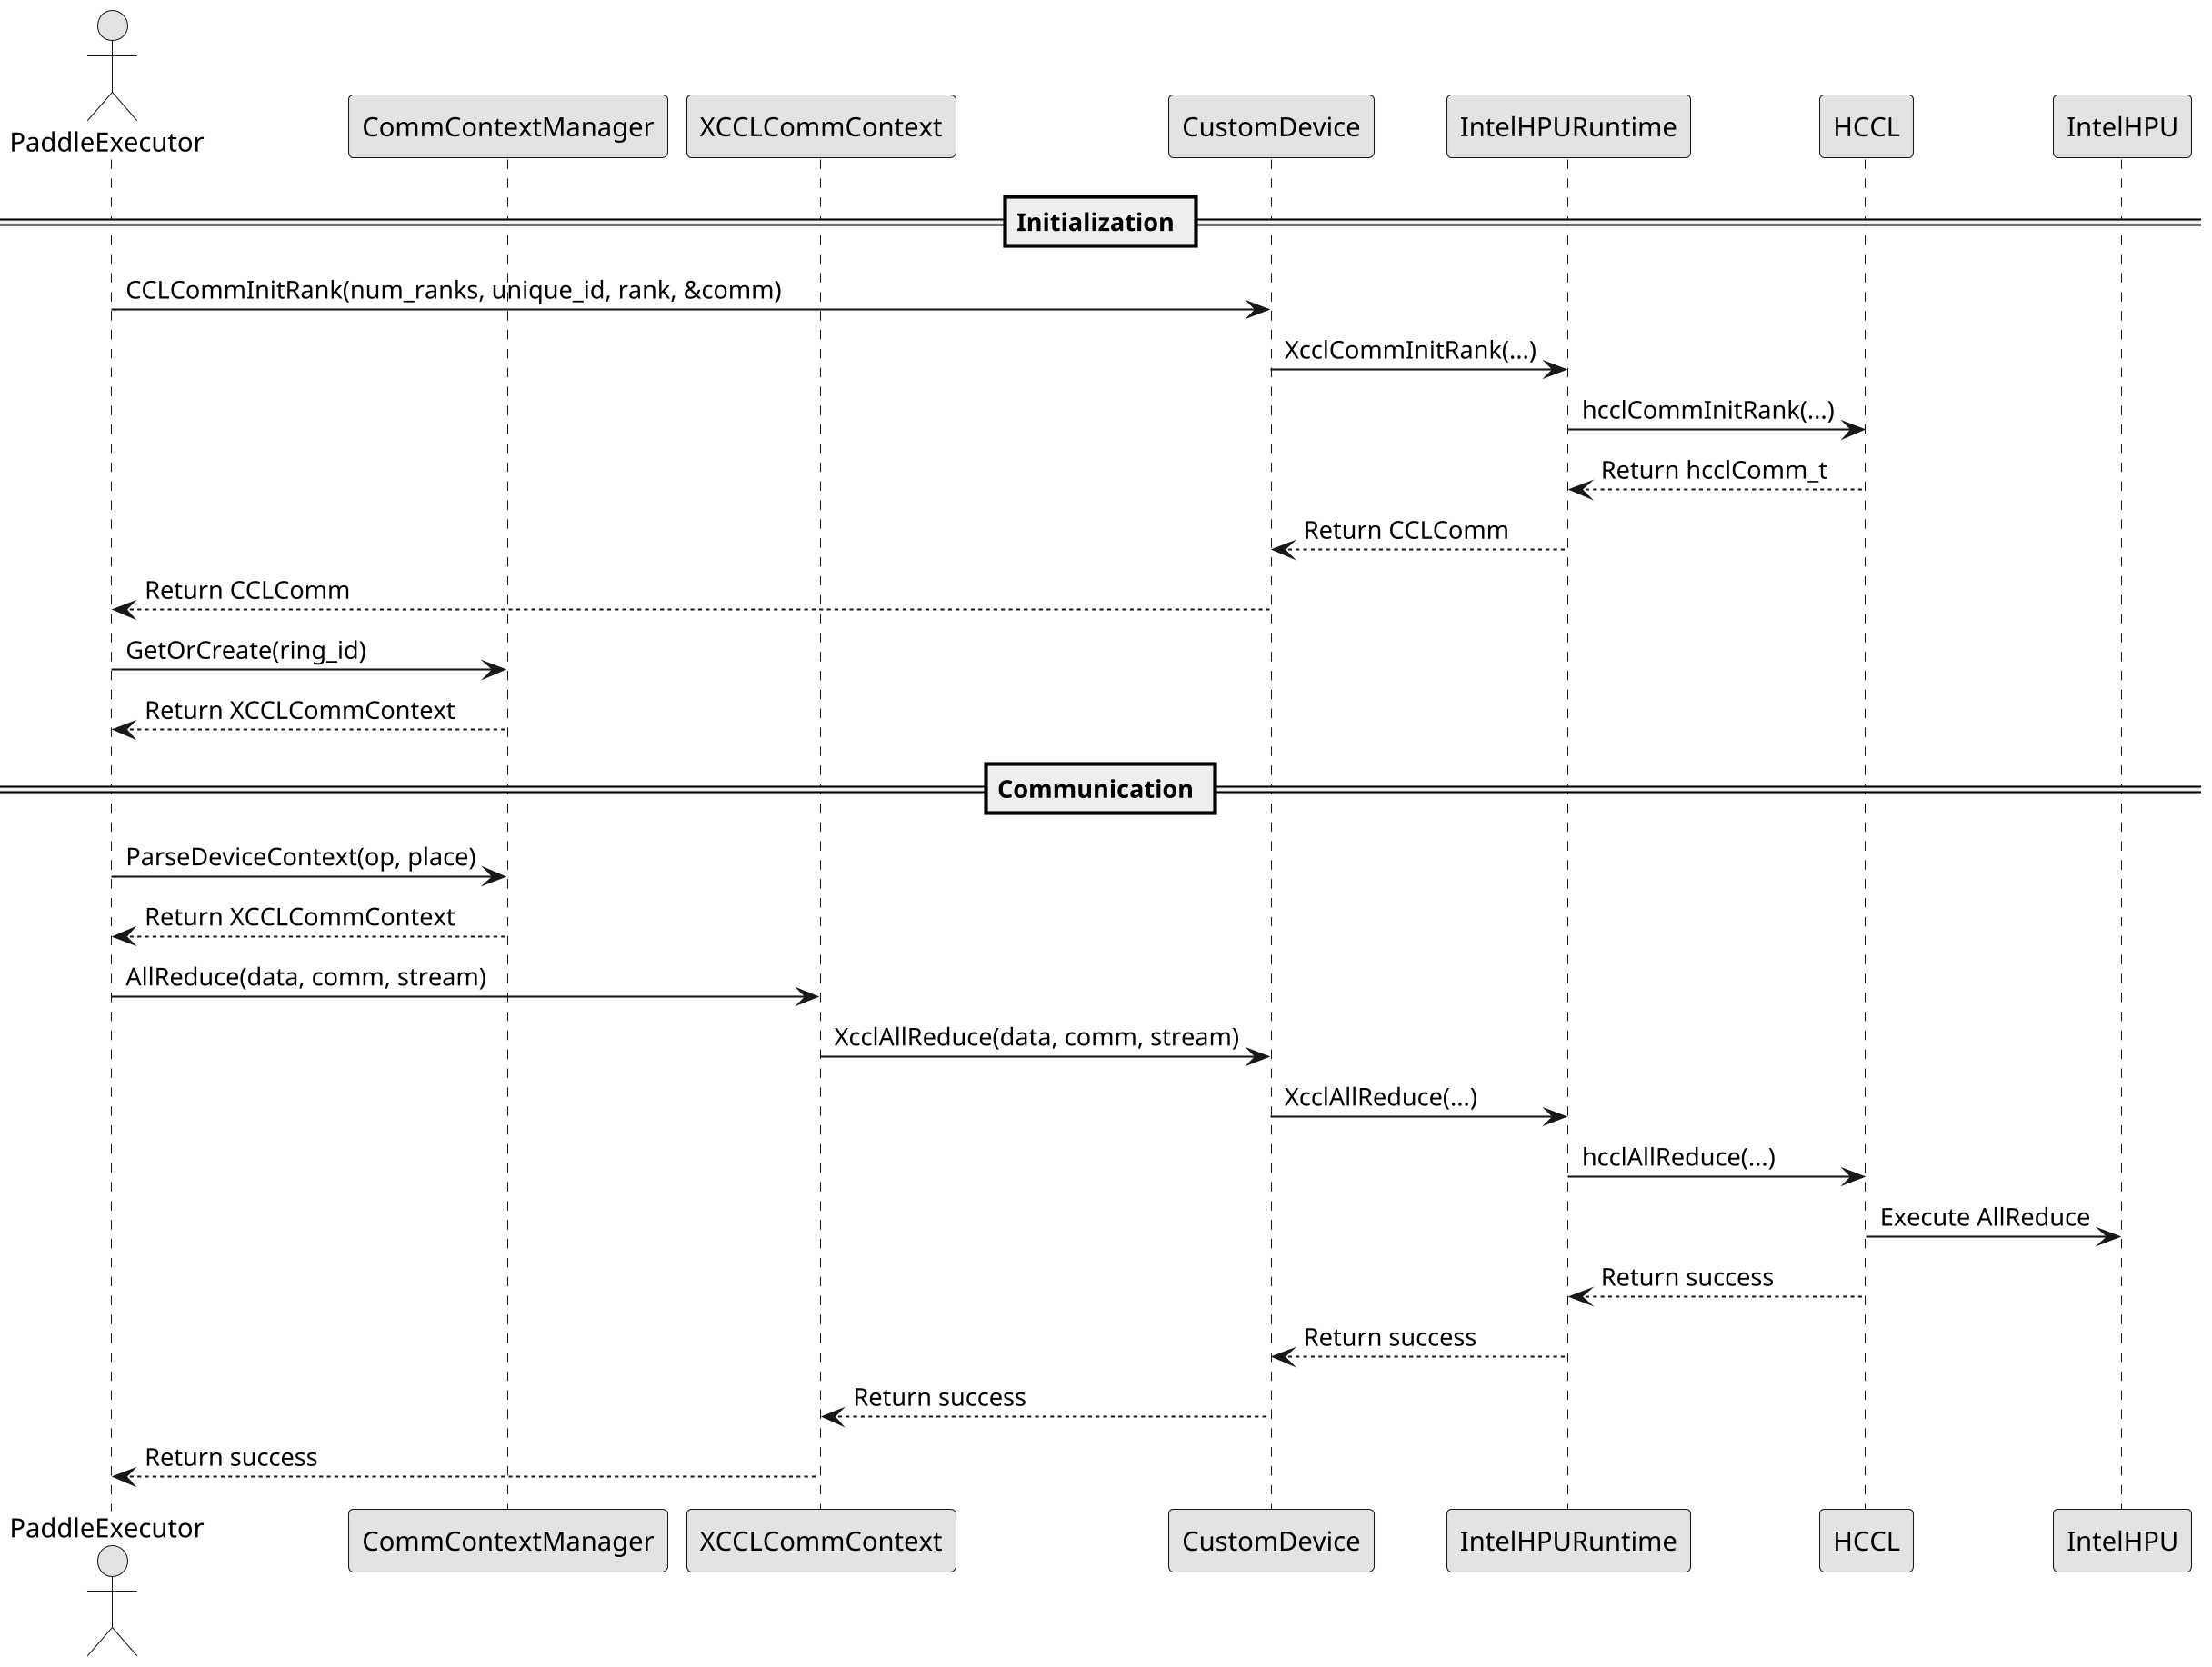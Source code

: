 @startuml
skinparam dpi 200
skinparam monochrome true
skinparam shadowing false

actor PaddleExecutor
participant "CommContextManager" as CCM
participant "XCCLCommContext" as XCCL
participant "CustomDevice" as Device
participant "IntelHPURuntime" as Runtime
participant "HCCL" as HCCL
participant "IntelHPU" as HPU

== Initialization ==
PaddleExecutor -> Device: CCLCommInitRank(num_ranks, unique_id, rank, &comm)
Device -> Runtime: XcclCommInitRank(...)
Runtime -> HCCL: hcclCommInitRank(...)
HCCL --> Runtime: Return hcclComm_t
Runtime --> Device: Return CCLComm
Device --> PaddleExecutor: Return CCLComm
PaddleExecutor -> CCM: GetOrCreate(ring_id)
CCM --> PaddleExecutor: Return XCCLCommContext

== Communication ==
PaddleExecutor -> CCM: ParseDeviceContext(op, place)
CCM --> PaddleExecutor: Return XCCLCommContext
PaddleExecutor -> XCCL: AllReduce(data, comm, stream)
XCCL -> Device: XcclAllReduce(data, comm, stream)
Device -> Runtime: XcclAllReduce(...)
Runtime -> HCCL: hcclAllReduce(...)
HCCL -> HPU: Execute AllReduce
HCCL --> Runtime: Return success
Runtime --> Device: Return success
Device --> XCCL: Return success
XCCL --> PaddleExecutor: Return success

@enduml
